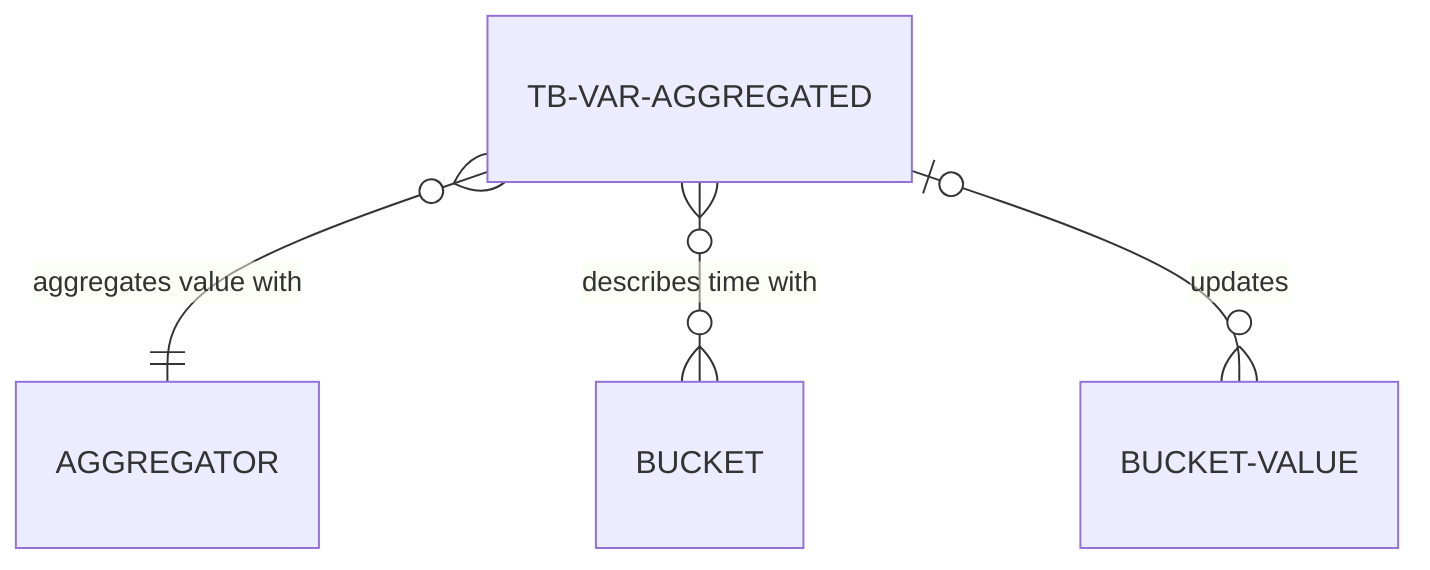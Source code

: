 erDiagram
    TB-VAR-AGGREGATED o{--|| AGGREGATOR : "aggregates value with"
    TB-VAR-AGGREGATED o{--o{ BUCKET : "describes time with"
    TB-VAR-AGGREGATED |o--o{ BUCKET-VALUE : "updates"